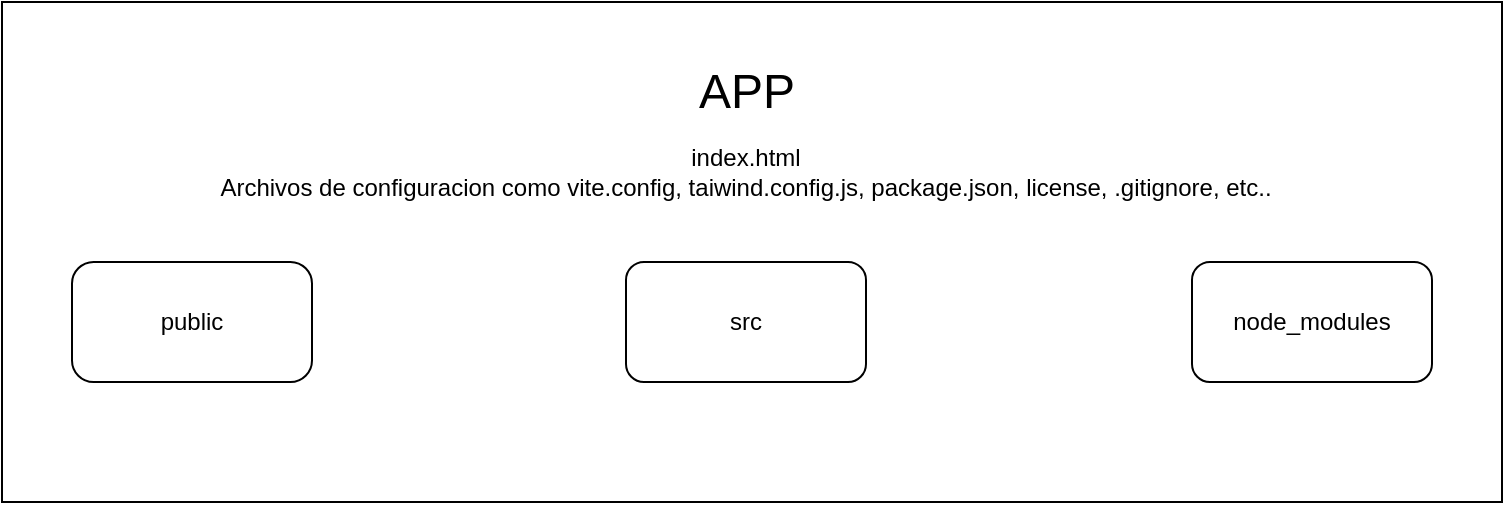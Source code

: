 <mxfile version="21.7.2" type="github">
  <diagram name="Página-1" id="LnPo93rLICJzIyqR1WCt">
    <mxGraphModel dx="810" dy="975" grid="1" gridSize="10" guides="1" tooltips="1" connect="1" arrows="1" fold="1" page="1" pageScale="1" pageWidth="827" pageHeight="1169" math="0" shadow="0">
      <root>
        <mxCell id="0" />
        <mxCell id="1" parent="0" />
        <mxCell id="c5e6k3FYTeM2-FPtg5ge-7" value="" style="rounded=0;whiteSpace=wrap;html=1;" vertex="1" parent="1">
          <mxGeometry x="41" y="30" width="750" height="250" as="geometry" />
        </mxCell>
        <mxCell id="c5e6k3FYTeM2-FPtg5ge-2" value="" style="rounded=1;whiteSpace=wrap;html=1;" vertex="1" parent="1">
          <mxGeometry x="353" y="160" width="120" height="60" as="geometry" />
        </mxCell>
        <mxCell id="c5e6k3FYTeM2-FPtg5ge-3" value="" style="rounded=1;whiteSpace=wrap;html=1;" vertex="1" parent="1">
          <mxGeometry x="636" y="160" width="120" height="60" as="geometry" />
        </mxCell>
        <mxCell id="c5e6k3FYTeM2-FPtg5ge-5" value="src" style="text;html=1;strokeColor=none;fillColor=none;align=center;verticalAlign=middle;whiteSpace=wrap;rounded=0;" vertex="1" parent="1">
          <mxGeometry x="383" y="175" width="60" height="30" as="geometry" />
        </mxCell>
        <mxCell id="c5e6k3FYTeM2-FPtg5ge-6" value="node_modules" style="text;html=1;strokeColor=none;fillColor=none;align=center;verticalAlign=middle;whiteSpace=wrap;rounded=0;" vertex="1" parent="1">
          <mxGeometry x="651" y="175" width="90" height="30" as="geometry" />
        </mxCell>
        <mxCell id="c5e6k3FYTeM2-FPtg5ge-1" value="" style="rounded=1;whiteSpace=wrap;html=1;arcSize=18;" vertex="1" parent="1">
          <mxGeometry x="76" y="160" width="120" height="60" as="geometry" />
        </mxCell>
        <mxCell id="c5e6k3FYTeM2-FPtg5ge-4" value="public" style="text;html=1;strokeColor=none;fillColor=none;align=center;verticalAlign=middle;whiteSpace=wrap;rounded=0;" vertex="1" parent="1">
          <mxGeometry x="106" y="175" width="60" height="30" as="geometry" />
        </mxCell>
        <mxCell id="c5e6k3FYTeM2-FPtg5ge-8" value="&lt;font style=&quot;font-size: 24px;&quot;&gt;APP&lt;/font&gt;" style="text;html=1;strokeColor=none;fillColor=none;align=center;verticalAlign=middle;whiteSpace=wrap;rounded=0;" vertex="1" parent="1">
          <mxGeometry x="375" y="50" width="77" height="50" as="geometry" />
        </mxCell>
        <mxCell id="c5e6k3FYTeM2-FPtg5ge-9" value="index.html&lt;br&gt;Archivos de configuracion como vite.config, taiwind.config.js, package.json, license, .gitignore, etc.." style="text;html=1;strokeColor=none;fillColor=none;align=center;verticalAlign=middle;whiteSpace=wrap;rounded=0;" vertex="1" parent="1">
          <mxGeometry x="43" y="100" width="740" height="30" as="geometry" />
        </mxCell>
      </root>
    </mxGraphModel>
  </diagram>
</mxfile>
